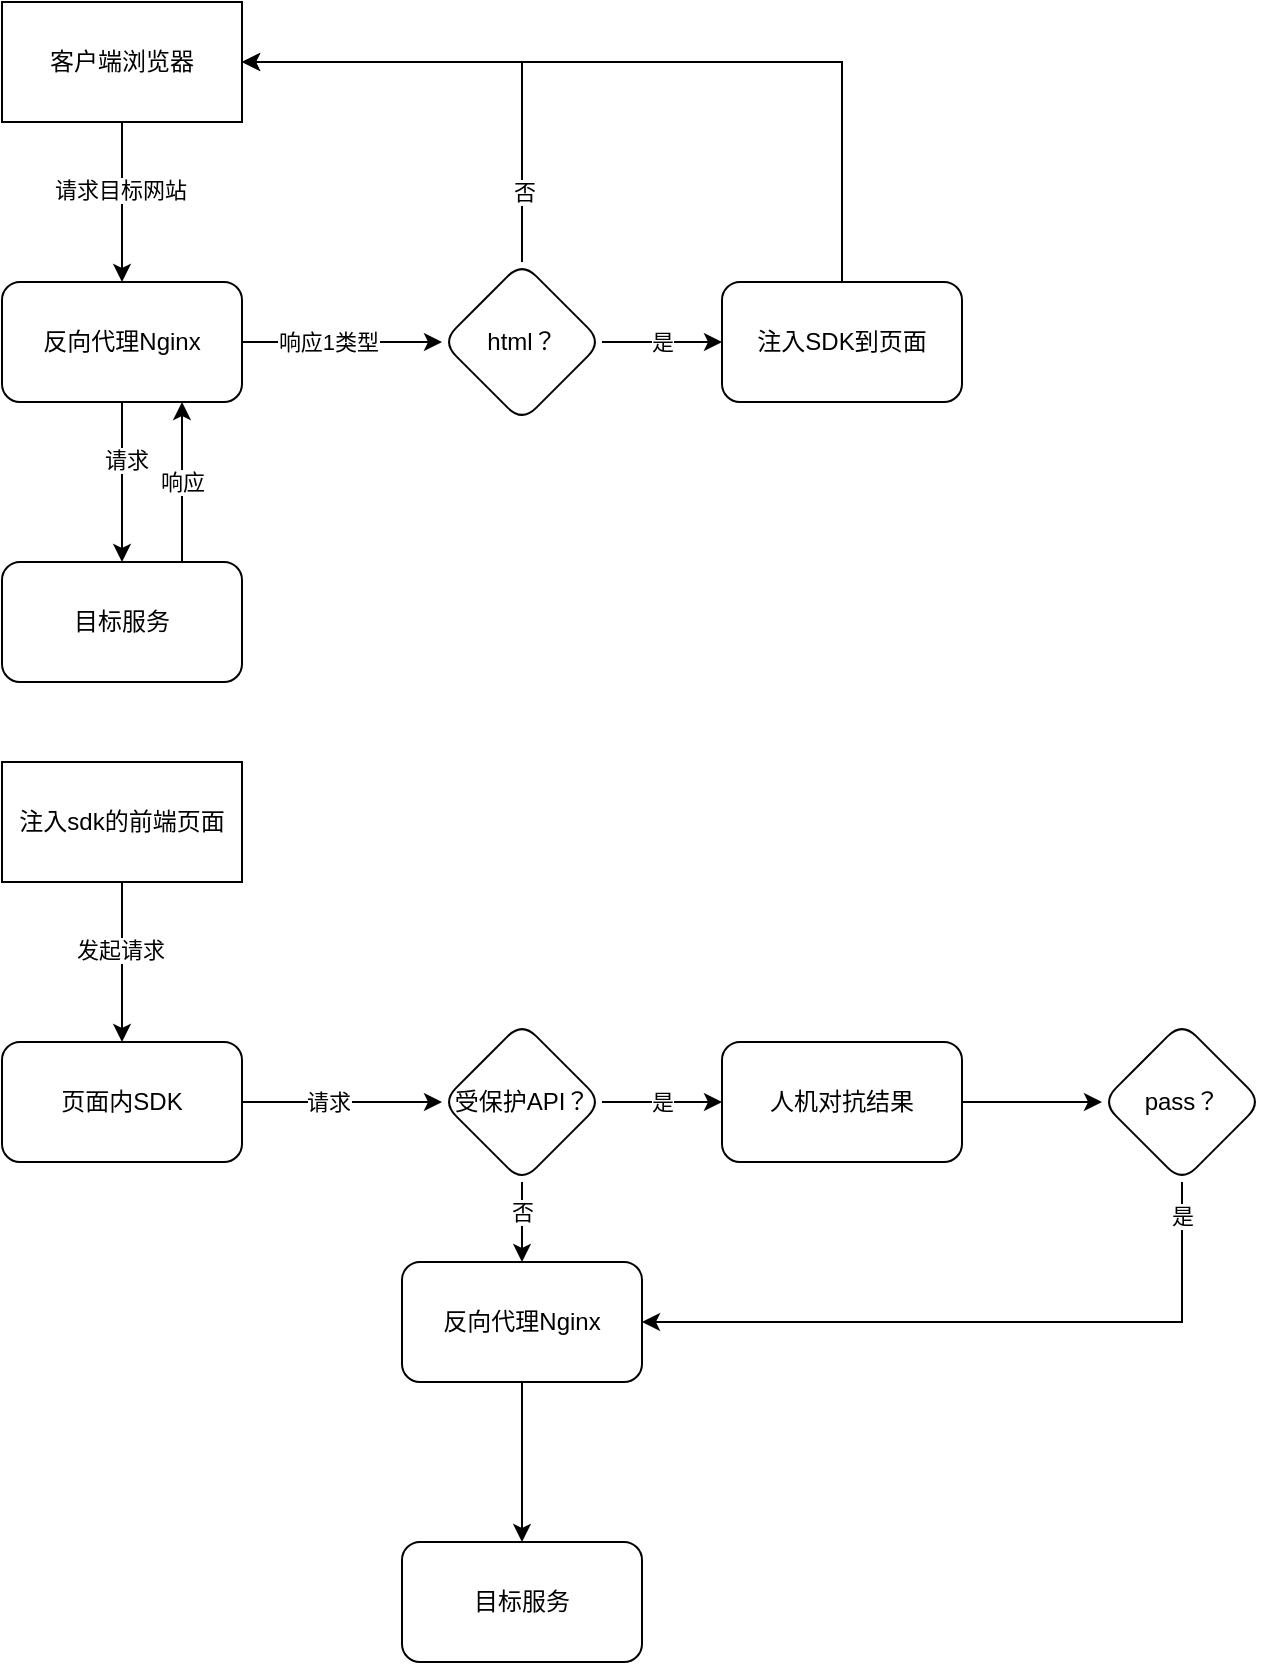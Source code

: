 <mxfile version="20.0.1" type="github">
  <diagram id="0Wx5cPrXKs_A54oEN41u" name="Page-1">
    <mxGraphModel dx="1238" dy="523" grid="1" gridSize="10" guides="1" tooltips="1" connect="1" arrows="1" fold="1" page="1" pageScale="1" pageWidth="827" pageHeight="1169" math="0" shadow="0">
      <root>
        <mxCell id="0" />
        <mxCell id="1" parent="0" />
        <mxCell id="ncMkFFs12vu2LqYloLCn-29" value="" style="edgeStyle=orthogonalEdgeStyle;rounded=0;orthogonalLoop=1;jettySize=auto;html=1;" edge="1" parent="1" source="ncMkFFs12vu2LqYloLCn-27" target="ncMkFFs12vu2LqYloLCn-28">
          <mxGeometry relative="1" as="geometry" />
        </mxCell>
        <mxCell id="ncMkFFs12vu2LqYloLCn-30" value="请求目标网站" style="edgeLabel;html=1;align=center;verticalAlign=middle;resizable=0;points=[];" vertex="1" connectable="0" parent="ncMkFFs12vu2LqYloLCn-29">
          <mxGeometry x="-0.15" y="-1" relative="1" as="geometry">
            <mxPoint as="offset" />
          </mxGeometry>
        </mxCell>
        <mxCell id="ncMkFFs12vu2LqYloLCn-27" value="客户端浏览器" style="whiteSpace=wrap;html=1;" vertex="1" parent="1">
          <mxGeometry x="170" y="150" width="120" height="60" as="geometry" />
        </mxCell>
        <mxCell id="ncMkFFs12vu2LqYloLCn-32" value="" style="edgeStyle=orthogonalEdgeStyle;rounded=0;orthogonalLoop=1;jettySize=auto;html=1;" edge="1" parent="1" source="ncMkFFs12vu2LqYloLCn-28" target="ncMkFFs12vu2LqYloLCn-31">
          <mxGeometry relative="1" as="geometry" />
        </mxCell>
        <mxCell id="ncMkFFs12vu2LqYloLCn-34" value="请求" style="edgeLabel;html=1;align=center;verticalAlign=middle;resizable=0;points=[];" vertex="1" connectable="0" parent="ncMkFFs12vu2LqYloLCn-32">
          <mxGeometry x="-0.275" y="2" relative="1" as="geometry">
            <mxPoint as="offset" />
          </mxGeometry>
        </mxCell>
        <mxCell id="ncMkFFs12vu2LqYloLCn-36" value="" style="edgeStyle=orthogonalEdgeStyle;rounded=0;orthogonalLoop=1;jettySize=auto;html=1;" edge="1" parent="1" source="ncMkFFs12vu2LqYloLCn-28" target="ncMkFFs12vu2LqYloLCn-35">
          <mxGeometry relative="1" as="geometry" />
        </mxCell>
        <mxCell id="ncMkFFs12vu2LqYloLCn-37" value="响应1类型" style="edgeLabel;html=1;align=center;verticalAlign=middle;resizable=0;points=[];" vertex="1" connectable="0" parent="ncMkFFs12vu2LqYloLCn-36">
          <mxGeometry x="-0.14" relative="1" as="geometry">
            <mxPoint as="offset" />
          </mxGeometry>
        </mxCell>
        <mxCell id="ncMkFFs12vu2LqYloLCn-28" value="反向代理Nginx" style="rounded=1;whiteSpace=wrap;html=1;" vertex="1" parent="1">
          <mxGeometry x="170" y="290" width="120" height="60" as="geometry" />
        </mxCell>
        <mxCell id="ncMkFFs12vu2LqYloLCn-33" value="响应" style="edgeStyle=orthogonalEdgeStyle;rounded=0;orthogonalLoop=1;jettySize=auto;html=1;entryX=0.75;entryY=1;entryDx=0;entryDy=0;" edge="1" parent="1" source="ncMkFFs12vu2LqYloLCn-31" target="ncMkFFs12vu2LqYloLCn-28">
          <mxGeometry relative="1" as="geometry">
            <Array as="points">
              <mxPoint x="260" y="410" />
              <mxPoint x="260" y="410" />
            </Array>
          </mxGeometry>
        </mxCell>
        <mxCell id="ncMkFFs12vu2LqYloLCn-31" value="目标服务" style="whiteSpace=wrap;html=1;rounded=1;" vertex="1" parent="1">
          <mxGeometry x="170" y="430" width="120" height="60" as="geometry" />
        </mxCell>
        <mxCell id="ncMkFFs12vu2LqYloLCn-39" value="是" style="edgeStyle=orthogonalEdgeStyle;rounded=0;orthogonalLoop=1;jettySize=auto;html=1;" edge="1" parent="1" source="ncMkFFs12vu2LqYloLCn-35" target="ncMkFFs12vu2LqYloLCn-38">
          <mxGeometry relative="1" as="geometry" />
        </mxCell>
        <mxCell id="ncMkFFs12vu2LqYloLCn-40" style="edgeStyle=orthogonalEdgeStyle;rounded=0;orthogonalLoop=1;jettySize=auto;html=1;entryX=1;entryY=0.5;entryDx=0;entryDy=0;" edge="1" parent="1" source="ncMkFFs12vu2LqYloLCn-35" target="ncMkFFs12vu2LqYloLCn-27">
          <mxGeometry relative="1" as="geometry">
            <Array as="points">
              <mxPoint x="430" y="180" />
            </Array>
          </mxGeometry>
        </mxCell>
        <mxCell id="ncMkFFs12vu2LqYloLCn-41" value="否" style="edgeLabel;html=1;align=center;verticalAlign=middle;resizable=0;points=[];" vertex="1" connectable="0" parent="ncMkFFs12vu2LqYloLCn-40">
          <mxGeometry x="-0.708" y="-1" relative="1" as="geometry">
            <mxPoint as="offset" />
          </mxGeometry>
        </mxCell>
        <mxCell id="ncMkFFs12vu2LqYloLCn-35" value="html？" style="rhombus;whiteSpace=wrap;html=1;rounded=1;" vertex="1" parent="1">
          <mxGeometry x="390" y="280" width="80" height="80" as="geometry" />
        </mxCell>
        <mxCell id="ncMkFFs12vu2LqYloLCn-44" style="edgeStyle=orthogonalEdgeStyle;rounded=0;orthogonalLoop=1;jettySize=auto;html=1;entryX=1;entryY=0.5;entryDx=0;entryDy=0;" edge="1" parent="1" source="ncMkFFs12vu2LqYloLCn-38" target="ncMkFFs12vu2LqYloLCn-27">
          <mxGeometry relative="1" as="geometry">
            <Array as="points">
              <mxPoint x="590" y="180" />
            </Array>
          </mxGeometry>
        </mxCell>
        <mxCell id="ncMkFFs12vu2LqYloLCn-38" value="注入SDK到页面" style="whiteSpace=wrap;html=1;rounded=1;" vertex="1" parent="1">
          <mxGeometry x="530" y="290" width="120" height="60" as="geometry" />
        </mxCell>
        <mxCell id="ncMkFFs12vu2LqYloLCn-45" value="" style="edgeStyle=orthogonalEdgeStyle;rounded=0;orthogonalLoop=1;jettySize=auto;html=1;" edge="1" parent="1" source="ncMkFFs12vu2LqYloLCn-47" target="ncMkFFs12vu2LqYloLCn-52">
          <mxGeometry relative="1" as="geometry" />
        </mxCell>
        <mxCell id="ncMkFFs12vu2LqYloLCn-46" value="发起请求" style="edgeLabel;html=1;align=center;verticalAlign=middle;resizable=0;points=[];" vertex="1" connectable="0" parent="ncMkFFs12vu2LqYloLCn-45">
          <mxGeometry x="-0.15" y="-1" relative="1" as="geometry">
            <mxPoint as="offset" />
          </mxGeometry>
        </mxCell>
        <mxCell id="ncMkFFs12vu2LqYloLCn-47" value="注入sdk的前端页面" style="whiteSpace=wrap;html=1;" vertex="1" parent="1">
          <mxGeometry x="170" y="530" width="120" height="60" as="geometry" />
        </mxCell>
        <mxCell id="ncMkFFs12vu2LqYloLCn-50" value="" style="edgeStyle=orthogonalEdgeStyle;rounded=0;orthogonalLoop=1;jettySize=auto;html=1;" edge="1" parent="1" source="ncMkFFs12vu2LqYloLCn-52" target="ncMkFFs12vu2LqYloLCn-58">
          <mxGeometry relative="1" as="geometry" />
        </mxCell>
        <mxCell id="ncMkFFs12vu2LqYloLCn-51" value="请求" style="edgeLabel;html=1;align=center;verticalAlign=middle;resizable=0;points=[];" vertex="1" connectable="0" parent="ncMkFFs12vu2LqYloLCn-50">
          <mxGeometry x="-0.14" relative="1" as="geometry">
            <mxPoint as="offset" />
          </mxGeometry>
        </mxCell>
        <mxCell id="ncMkFFs12vu2LqYloLCn-52" value="页面内SDK" style="rounded=1;whiteSpace=wrap;html=1;" vertex="1" parent="1">
          <mxGeometry x="170" y="670" width="120" height="60" as="geometry" />
        </mxCell>
        <mxCell id="ncMkFFs12vu2LqYloLCn-68" value="" style="edgeStyle=orthogonalEdgeStyle;rounded=0;orthogonalLoop=1;jettySize=auto;html=1;" edge="1" parent="1" source="ncMkFFs12vu2LqYloLCn-54" target="ncMkFFs12vu2LqYloLCn-67">
          <mxGeometry relative="1" as="geometry" />
        </mxCell>
        <mxCell id="ncMkFFs12vu2LqYloLCn-54" value="反向代理Nginx" style="whiteSpace=wrap;html=1;rounded=1;" vertex="1" parent="1">
          <mxGeometry x="370" y="780" width="120" height="60" as="geometry" />
        </mxCell>
        <mxCell id="ncMkFFs12vu2LqYloLCn-55" value="是" style="edgeStyle=orthogonalEdgeStyle;rounded=0;orthogonalLoop=1;jettySize=auto;html=1;" edge="1" parent="1" source="ncMkFFs12vu2LqYloLCn-58" target="ncMkFFs12vu2LqYloLCn-60">
          <mxGeometry relative="1" as="geometry" />
        </mxCell>
        <mxCell id="ncMkFFs12vu2LqYloLCn-64" value="" style="edgeStyle=orthogonalEdgeStyle;rounded=0;orthogonalLoop=1;jettySize=auto;html=1;" edge="1" parent="1" source="ncMkFFs12vu2LqYloLCn-58" target="ncMkFFs12vu2LqYloLCn-54">
          <mxGeometry relative="1" as="geometry" />
        </mxCell>
        <mxCell id="ncMkFFs12vu2LqYloLCn-65" value="否" style="edgeLabel;html=1;align=center;verticalAlign=middle;resizable=0;points=[];" vertex="1" connectable="0" parent="ncMkFFs12vu2LqYloLCn-64">
          <mxGeometry x="-0.25" relative="1" as="geometry">
            <mxPoint as="offset" />
          </mxGeometry>
        </mxCell>
        <mxCell id="ncMkFFs12vu2LqYloLCn-58" value="受保护API？" style="rhombus;whiteSpace=wrap;html=1;rounded=1;" vertex="1" parent="1">
          <mxGeometry x="390" y="660" width="80" height="80" as="geometry" />
        </mxCell>
        <mxCell id="ncMkFFs12vu2LqYloLCn-62" value="" style="edgeStyle=orthogonalEdgeStyle;rounded=0;orthogonalLoop=1;jettySize=auto;html=1;" edge="1" parent="1" source="ncMkFFs12vu2LqYloLCn-60" target="ncMkFFs12vu2LqYloLCn-61">
          <mxGeometry relative="1" as="geometry" />
        </mxCell>
        <mxCell id="ncMkFFs12vu2LqYloLCn-60" value="人机对抗结果" style="whiteSpace=wrap;html=1;rounded=1;" vertex="1" parent="1">
          <mxGeometry x="530" y="670" width="120" height="60" as="geometry" />
        </mxCell>
        <mxCell id="ncMkFFs12vu2LqYloLCn-63" style="edgeStyle=orthogonalEdgeStyle;rounded=0;orthogonalLoop=1;jettySize=auto;html=1;entryX=1;entryY=0.5;entryDx=0;entryDy=0;exitX=0.5;exitY=1;exitDx=0;exitDy=0;" edge="1" parent="1" source="ncMkFFs12vu2LqYloLCn-61" target="ncMkFFs12vu2LqYloLCn-54">
          <mxGeometry relative="1" as="geometry">
            <mxPoint x="760" y="870" as="targetPoint" />
            <Array as="points">
              <mxPoint x="760" y="810" />
            </Array>
          </mxGeometry>
        </mxCell>
        <mxCell id="ncMkFFs12vu2LqYloLCn-66" value="是" style="edgeLabel;html=1;align=center;verticalAlign=middle;resizable=0;points=[];" vertex="1" connectable="0" parent="ncMkFFs12vu2LqYloLCn-63">
          <mxGeometry x="-0.903" y="3" relative="1" as="geometry">
            <mxPoint x="-3" as="offset" />
          </mxGeometry>
        </mxCell>
        <mxCell id="ncMkFFs12vu2LqYloLCn-61" value="pass？" style="rhombus;whiteSpace=wrap;html=1;rounded=1;" vertex="1" parent="1">
          <mxGeometry x="720" y="660" width="80" height="80" as="geometry" />
        </mxCell>
        <mxCell id="ncMkFFs12vu2LqYloLCn-67" value="目标服务" style="whiteSpace=wrap;html=1;rounded=1;" vertex="1" parent="1">
          <mxGeometry x="370" y="920" width="120" height="60" as="geometry" />
        </mxCell>
      </root>
    </mxGraphModel>
  </diagram>
</mxfile>
